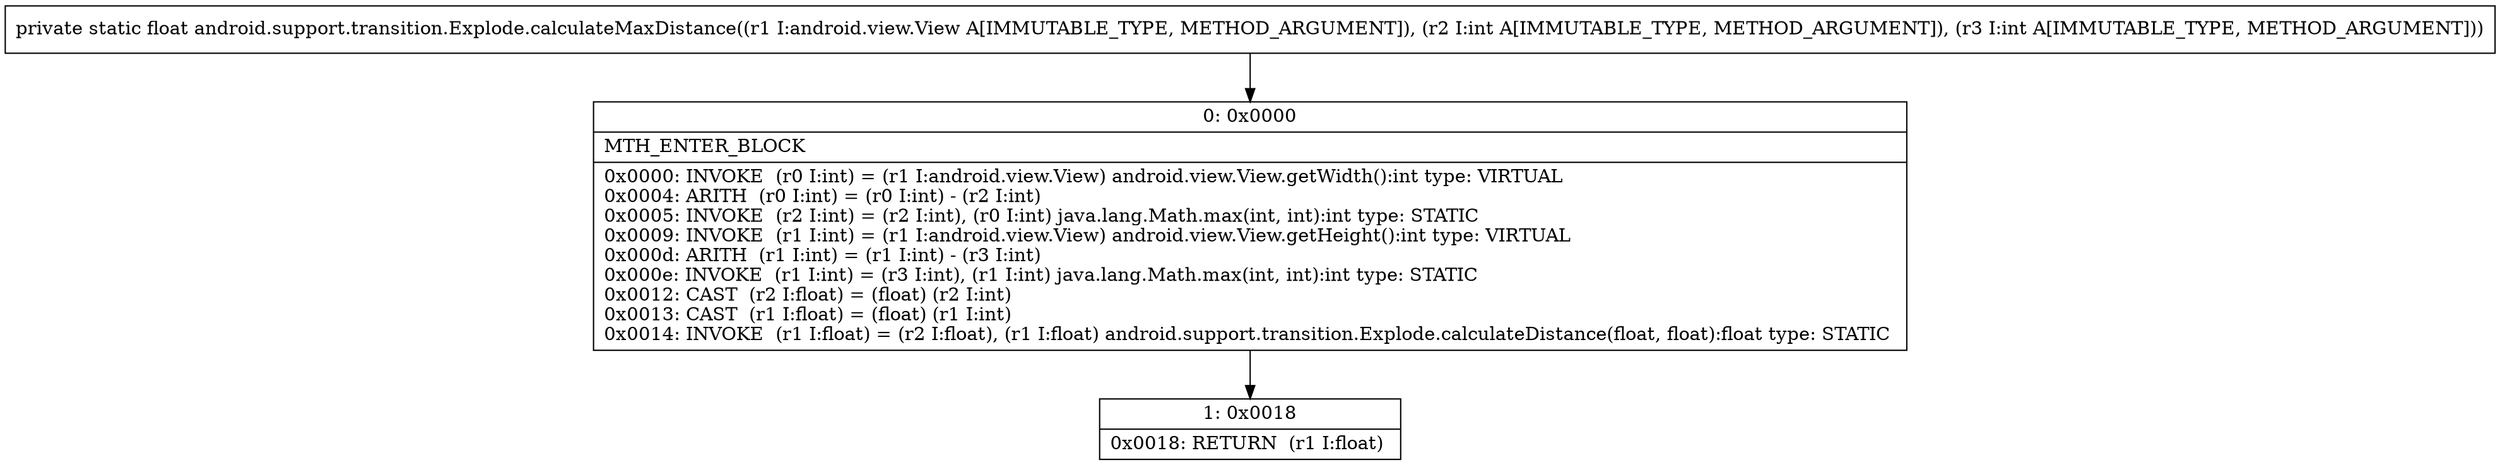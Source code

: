 digraph "CFG forandroid.support.transition.Explode.calculateMaxDistance(Landroid\/view\/View;II)F" {
Node_0 [shape=record,label="{0\:\ 0x0000|MTH_ENTER_BLOCK\l|0x0000: INVOKE  (r0 I:int) = (r1 I:android.view.View) android.view.View.getWidth():int type: VIRTUAL \l0x0004: ARITH  (r0 I:int) = (r0 I:int) \- (r2 I:int) \l0x0005: INVOKE  (r2 I:int) = (r2 I:int), (r0 I:int) java.lang.Math.max(int, int):int type: STATIC \l0x0009: INVOKE  (r1 I:int) = (r1 I:android.view.View) android.view.View.getHeight():int type: VIRTUAL \l0x000d: ARITH  (r1 I:int) = (r1 I:int) \- (r3 I:int) \l0x000e: INVOKE  (r1 I:int) = (r3 I:int), (r1 I:int) java.lang.Math.max(int, int):int type: STATIC \l0x0012: CAST  (r2 I:float) = (float) (r2 I:int) \l0x0013: CAST  (r1 I:float) = (float) (r1 I:int) \l0x0014: INVOKE  (r1 I:float) = (r2 I:float), (r1 I:float) android.support.transition.Explode.calculateDistance(float, float):float type: STATIC \l}"];
Node_1 [shape=record,label="{1\:\ 0x0018|0x0018: RETURN  (r1 I:float) \l}"];
MethodNode[shape=record,label="{private static float android.support.transition.Explode.calculateMaxDistance((r1 I:android.view.View A[IMMUTABLE_TYPE, METHOD_ARGUMENT]), (r2 I:int A[IMMUTABLE_TYPE, METHOD_ARGUMENT]), (r3 I:int A[IMMUTABLE_TYPE, METHOD_ARGUMENT])) }"];
MethodNode -> Node_0;
Node_0 -> Node_1;
}


